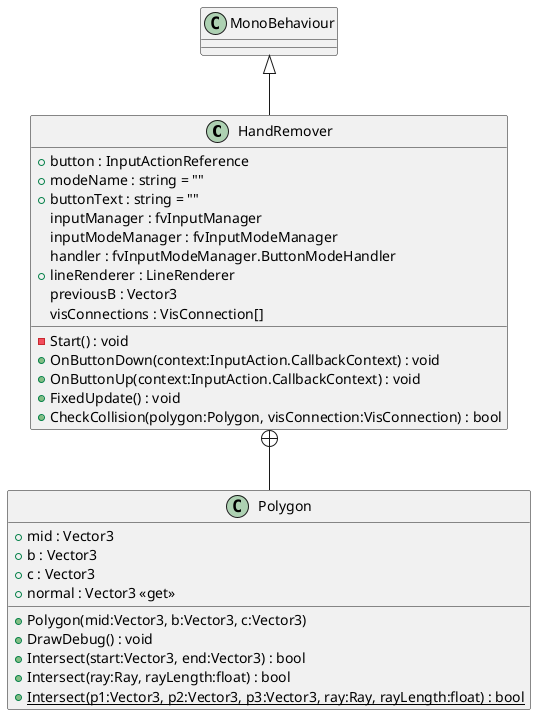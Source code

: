 @startuml
class HandRemover {
    + button : InputActionReference
    + modeName : string = ""
    + buttonText : string = ""
    inputManager : fvInputManager
    inputModeManager : fvInputModeManager
    handler : fvInputModeManager.ButtonModeHandler
    + lineRenderer : LineRenderer
    previousB : Vector3
    visConnections : VisConnection[]
    - Start() : void
    + OnButtonDown(context:InputAction.CallbackContext) : void
    + OnButtonUp(context:InputAction.CallbackContext) : void
    + FixedUpdate() : void
    + CheckCollision(polygon:Polygon, visConnection:VisConnection) : bool
}
class Polygon {
    + mid : Vector3
    + b : Vector3
    + c : Vector3
    + normal : Vector3 <<get>>
    + Polygon(mid:Vector3, b:Vector3, c:Vector3)
    + DrawDebug() : void
    + Intersect(start:Vector3, end:Vector3) : bool
    + Intersect(ray:Ray, rayLength:float) : bool
    + {static} Intersect(p1:Vector3, p2:Vector3, p3:Vector3, ray:Ray, rayLength:float) : bool
}
MonoBehaviour <|-- HandRemover
HandRemover +-- Polygon
@enduml
